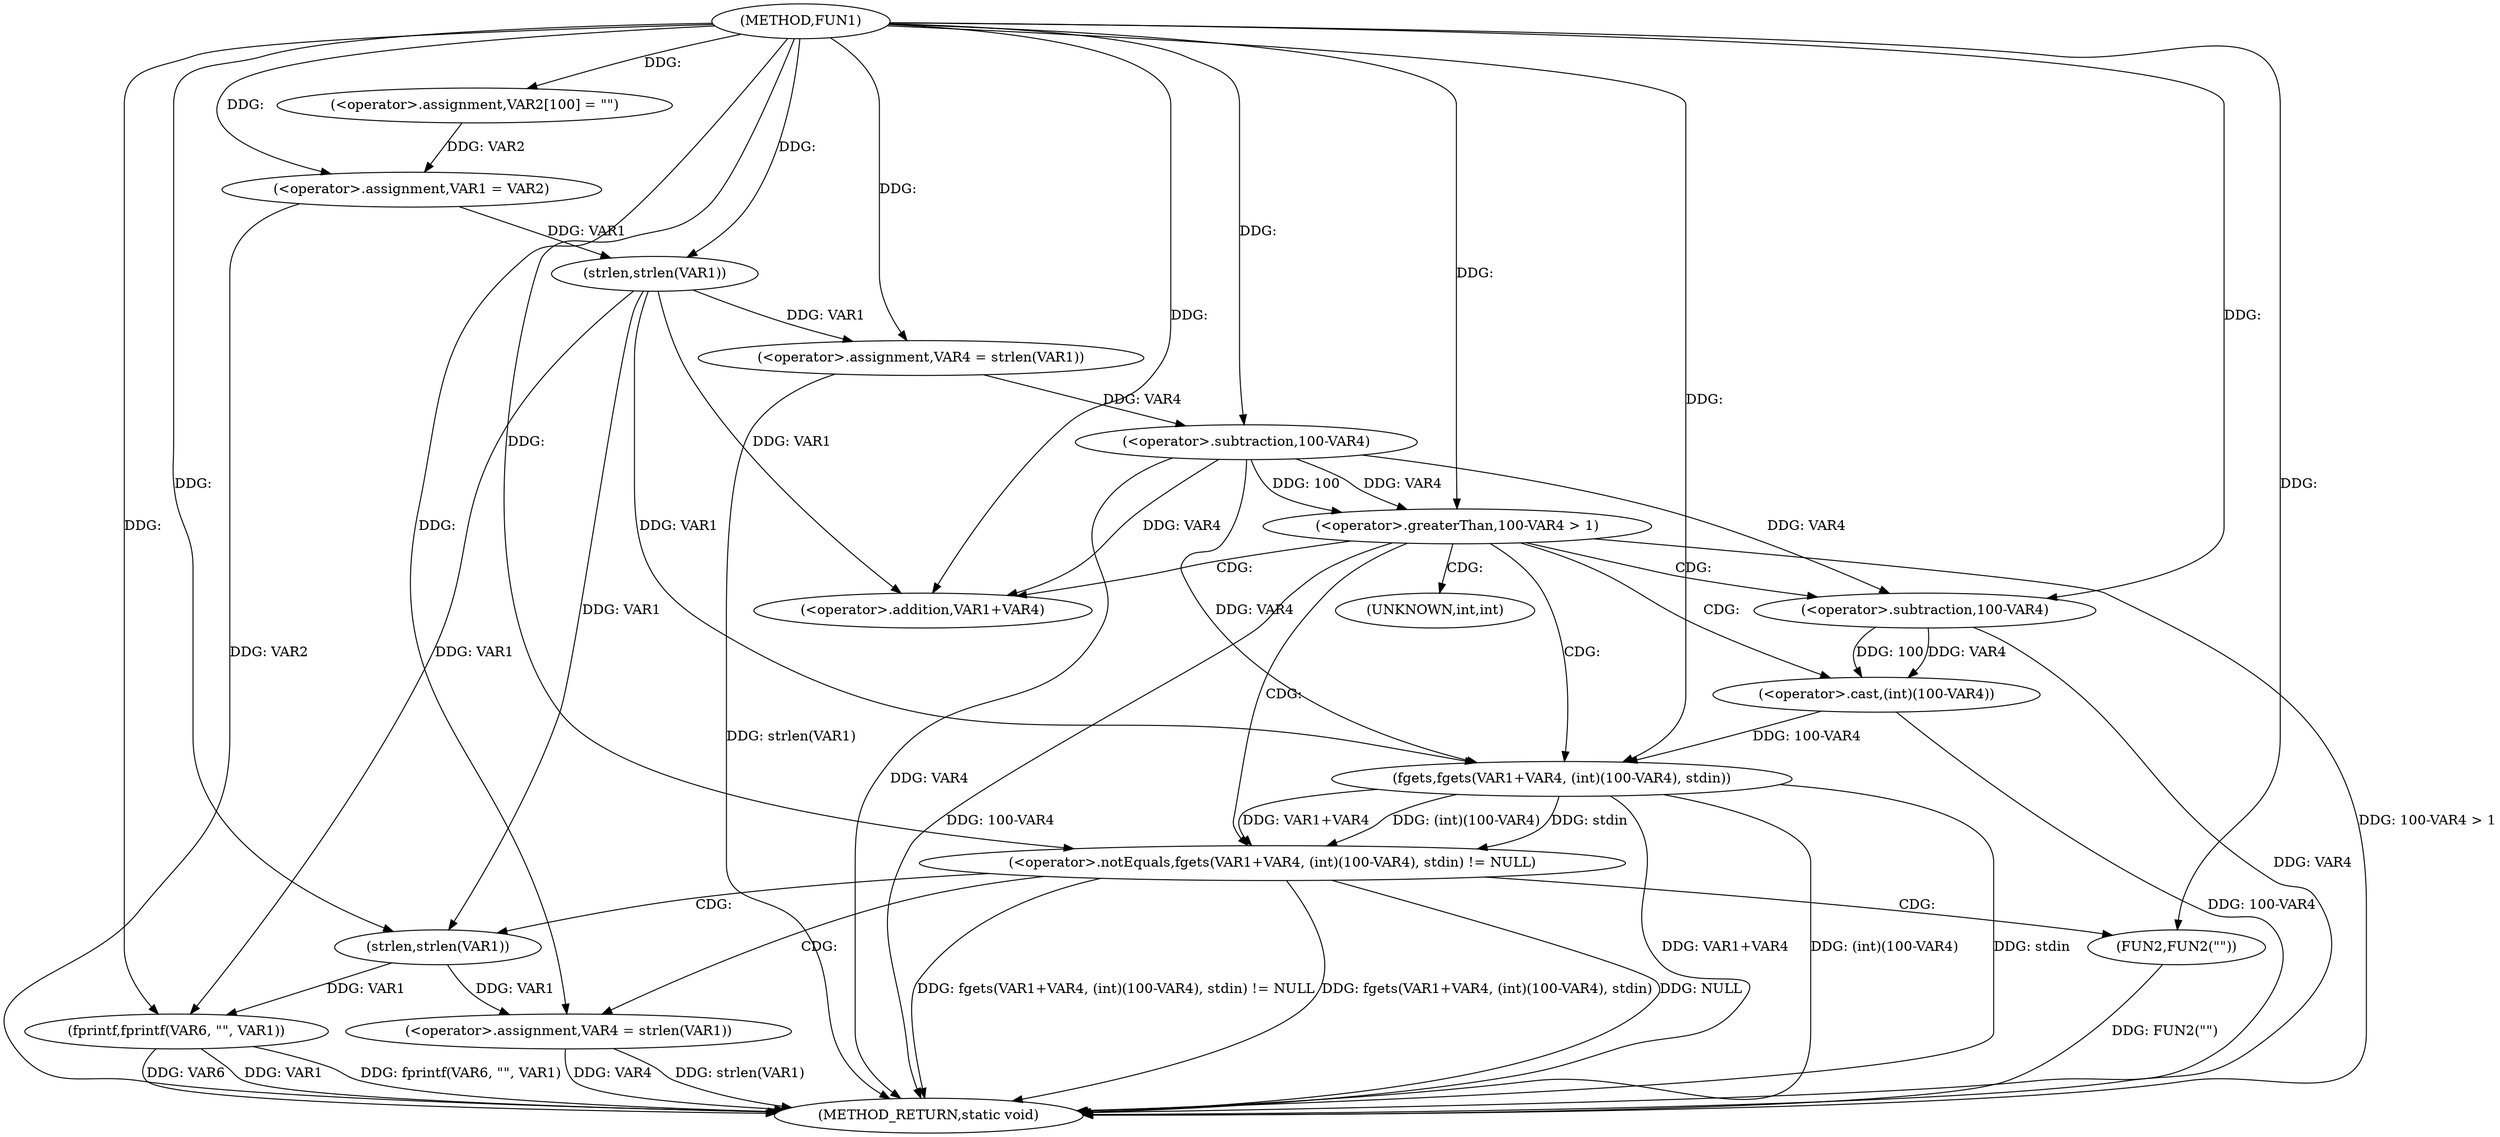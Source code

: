 digraph FUN1 {  
"1000100" [label = "(METHOD,FUN1)" ]
"1000154" [label = "(METHOD_RETURN,static void)" ]
"1000104" [label = "(<operator>.assignment,VAR2[100] = \"\")" ]
"1000107" [label = "(<operator>.assignment,VAR1 = VAR2)" ]
"1000114" [label = "(<operator>.assignment,VAR4 = strlen(VAR1))" ]
"1000116" [label = "(strlen,strlen(VAR1))" ]
"1000119" [label = "(<operator>.greaterThan,100-VAR4 > 1)" ]
"1000120" [label = "(<operator>.subtraction,100-VAR4)" ]
"1000126" [label = "(<operator>.notEquals,fgets(VAR1+VAR4, (int)(100-VAR4), stdin) != NULL)" ]
"1000127" [label = "(fgets,fgets(VAR1+VAR4, (int)(100-VAR4), stdin))" ]
"1000128" [label = "(<operator>.addition,VAR1+VAR4)" ]
"1000131" [label = "(<operator>.cast,(int)(100-VAR4))" ]
"1000133" [label = "(<operator>.subtraction,100-VAR4)" ]
"1000139" [label = "(<operator>.assignment,VAR4 = strlen(VAR1))" ]
"1000141" [label = "(strlen,strlen(VAR1))" ]
"1000146" [label = "(FUN2,FUN2(\"\"))" ]
"1000150" [label = "(fprintf,fprintf(VAR6, \"\", VAR1))" ]
"1000132" [label = "(UNKNOWN,int,int)" ]
  "1000126" -> "1000154"  [ label = "DDG: fgets(VAR1+VAR4, (int)(100-VAR4), stdin) != NULL"] 
  "1000139" -> "1000154"  [ label = "DDG: VAR4"] 
  "1000131" -> "1000154"  [ label = "DDG: 100-VAR4"] 
  "1000150" -> "1000154"  [ label = "DDG: fprintf(VAR6, \"\", VAR1)"] 
  "1000127" -> "1000154"  [ label = "DDG: VAR1+VAR4"] 
  "1000119" -> "1000154"  [ label = "DDG: 100-VAR4 > 1"] 
  "1000146" -> "1000154"  [ label = "DDG: FUN2(\"\")"] 
  "1000114" -> "1000154"  [ label = "DDG: strlen(VAR1)"] 
  "1000127" -> "1000154"  [ label = "DDG: (int)(100-VAR4)"] 
  "1000150" -> "1000154"  [ label = "DDG: VAR6"] 
  "1000139" -> "1000154"  [ label = "DDG: strlen(VAR1)"] 
  "1000126" -> "1000154"  [ label = "DDG: fgets(VAR1+VAR4, (int)(100-VAR4), stdin)"] 
  "1000150" -> "1000154"  [ label = "DDG: VAR1"] 
  "1000133" -> "1000154"  [ label = "DDG: VAR4"] 
  "1000119" -> "1000154"  [ label = "DDG: 100-VAR4"] 
  "1000127" -> "1000154"  [ label = "DDG: stdin"] 
  "1000120" -> "1000154"  [ label = "DDG: VAR4"] 
  "1000126" -> "1000154"  [ label = "DDG: NULL"] 
  "1000107" -> "1000154"  [ label = "DDG: VAR2"] 
  "1000100" -> "1000104"  [ label = "DDG: "] 
  "1000104" -> "1000107"  [ label = "DDG: VAR2"] 
  "1000100" -> "1000107"  [ label = "DDG: "] 
  "1000116" -> "1000114"  [ label = "DDG: VAR1"] 
  "1000100" -> "1000114"  [ label = "DDG: "] 
  "1000107" -> "1000116"  [ label = "DDG: VAR1"] 
  "1000100" -> "1000116"  [ label = "DDG: "] 
  "1000120" -> "1000119"  [ label = "DDG: 100"] 
  "1000120" -> "1000119"  [ label = "DDG: VAR4"] 
  "1000100" -> "1000120"  [ label = "DDG: "] 
  "1000114" -> "1000120"  [ label = "DDG: VAR4"] 
  "1000100" -> "1000119"  [ label = "DDG: "] 
  "1000127" -> "1000126"  [ label = "DDG: VAR1+VAR4"] 
  "1000127" -> "1000126"  [ label = "DDG: (int)(100-VAR4)"] 
  "1000127" -> "1000126"  [ label = "DDG: stdin"] 
  "1000116" -> "1000127"  [ label = "DDG: VAR1"] 
  "1000100" -> "1000127"  [ label = "DDG: "] 
  "1000120" -> "1000127"  [ label = "DDG: VAR4"] 
  "1000116" -> "1000128"  [ label = "DDG: VAR1"] 
  "1000100" -> "1000128"  [ label = "DDG: "] 
  "1000120" -> "1000128"  [ label = "DDG: VAR4"] 
  "1000131" -> "1000127"  [ label = "DDG: 100-VAR4"] 
  "1000133" -> "1000131"  [ label = "DDG: 100"] 
  "1000133" -> "1000131"  [ label = "DDG: VAR4"] 
  "1000100" -> "1000133"  [ label = "DDG: "] 
  "1000120" -> "1000133"  [ label = "DDG: VAR4"] 
  "1000100" -> "1000126"  [ label = "DDG: "] 
  "1000141" -> "1000139"  [ label = "DDG: VAR1"] 
  "1000100" -> "1000139"  [ label = "DDG: "] 
  "1000100" -> "1000141"  [ label = "DDG: "] 
  "1000116" -> "1000141"  [ label = "DDG: VAR1"] 
  "1000100" -> "1000146"  [ label = "DDG: "] 
  "1000100" -> "1000150"  [ label = "DDG: "] 
  "1000116" -> "1000150"  [ label = "DDG: VAR1"] 
  "1000141" -> "1000150"  [ label = "DDG: VAR1"] 
  "1000119" -> "1000132"  [ label = "CDG: "] 
  "1000119" -> "1000128"  [ label = "CDG: "] 
  "1000119" -> "1000131"  [ label = "CDG: "] 
  "1000119" -> "1000133"  [ label = "CDG: "] 
  "1000119" -> "1000127"  [ label = "CDG: "] 
  "1000119" -> "1000126"  [ label = "CDG: "] 
  "1000126" -> "1000141"  [ label = "CDG: "] 
  "1000126" -> "1000139"  [ label = "CDG: "] 
  "1000126" -> "1000146"  [ label = "CDG: "] 
}
